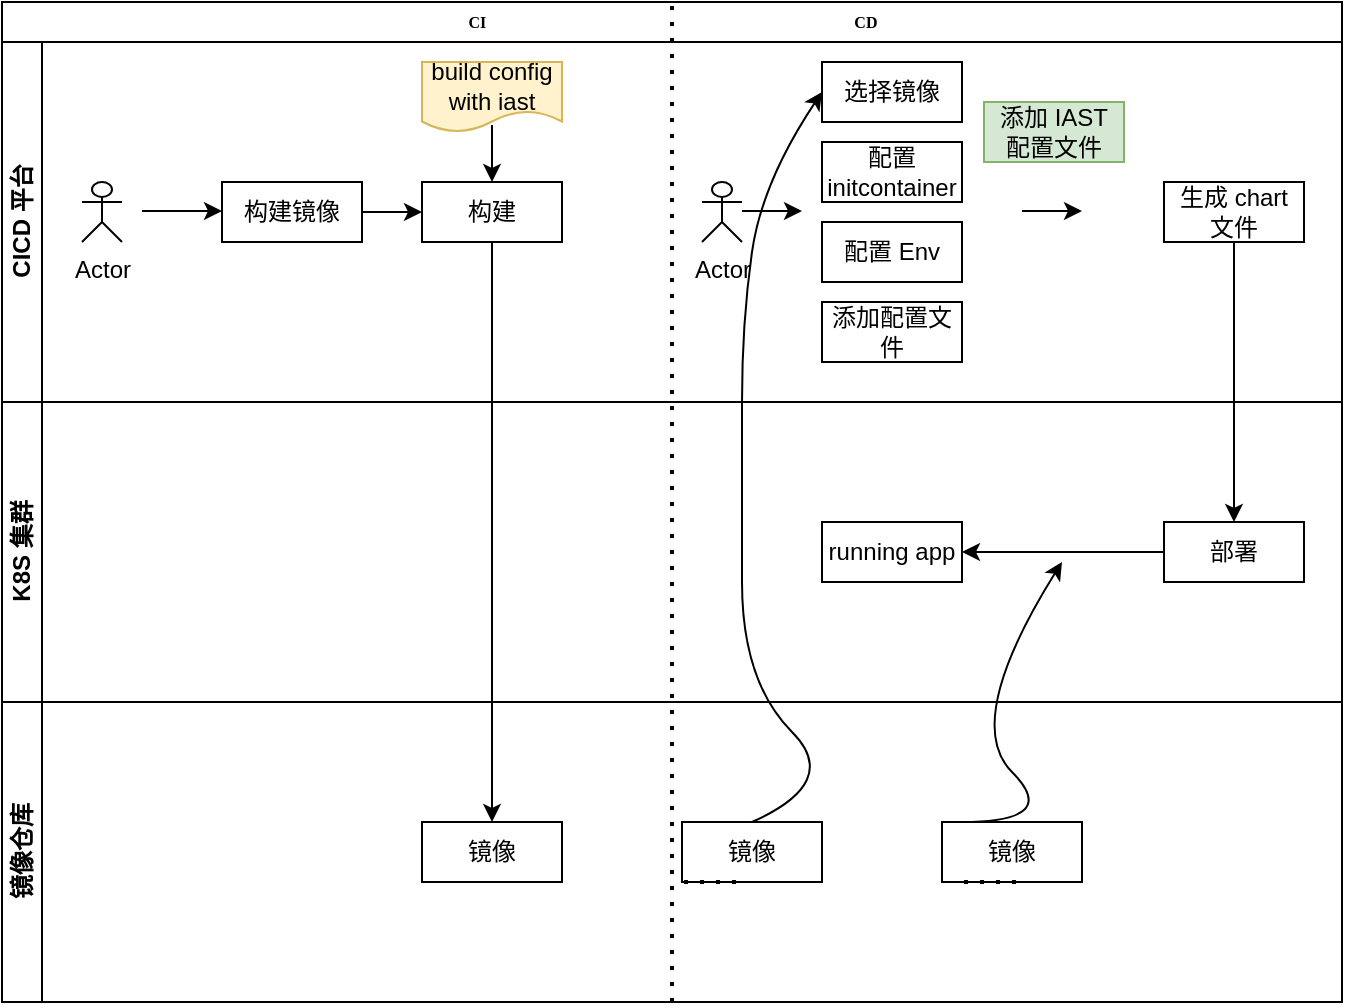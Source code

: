 <mxfile version="20.7.4" type="github">
  <diagram id="GAMs3X45kUPfcZmYCsqm" name="第 1 页">
    <mxGraphModel dx="1434" dy="764" grid="1" gridSize="10" guides="1" tooltips="1" connect="1" arrows="1" fold="1" page="1" pageScale="1" pageWidth="827" pageHeight="1169" math="0" shadow="0">
      <root>
        <mxCell id="0" />
        <mxCell id="1" parent="0" />
        <mxCell id="zKT1cn30GHCkD0KTNlWF-1" value="CI&amp;nbsp; &amp;nbsp; &amp;nbsp; &amp;nbsp; &amp;nbsp; &amp;nbsp; &amp;nbsp; &amp;nbsp; &amp;nbsp; &amp;nbsp; &amp;nbsp; &amp;nbsp; &amp;nbsp; &amp;nbsp; &amp;nbsp; &amp;nbsp; &amp;nbsp; &amp;nbsp; &amp;nbsp; &amp;nbsp; &amp;nbsp; &amp;nbsp; &amp;nbsp; &amp;nbsp; &amp;nbsp; &amp;nbsp; &amp;nbsp; &amp;nbsp; &amp;nbsp; &amp;nbsp; &amp;nbsp; &amp;nbsp; &amp;nbsp; &amp;nbsp; &amp;nbsp; &amp;nbsp; &amp;nbsp; &amp;nbsp; &amp;nbsp; &amp;nbsp; &amp;nbsp; &amp;nbsp; &amp;nbsp; &amp;nbsp; &amp;nbsp; &amp;nbsp; CD" style="swimlane;html=1;childLayout=stackLayout;horizontal=1;startSize=20;horizontalStack=0;rounded=0;shadow=0;labelBackgroundColor=none;strokeWidth=1;fontFamily=Verdana;fontSize=8;align=center;" vertex="1" parent="1">
          <mxGeometry x="79" y="190" width="670" height="500" as="geometry" />
        </mxCell>
        <mxCell id="zKT1cn30GHCkD0KTNlWF-2" value="CICD 平台" style="swimlane;html=1;startSize=20;horizontal=0;" vertex="1" parent="zKT1cn30GHCkD0KTNlWF-1">
          <mxGeometry y="20" width="670" height="180" as="geometry" />
        </mxCell>
        <mxCell id="zKT1cn30GHCkD0KTNlWF-3" value="Actor" style="shape=umlActor;verticalLabelPosition=bottom;verticalAlign=top;html=1;outlineConnect=0;" vertex="1" parent="zKT1cn30GHCkD0KTNlWF-2">
          <mxGeometry x="40" y="70" width="20" height="30" as="geometry" />
        </mxCell>
        <mxCell id="zKT1cn30GHCkD0KTNlWF-4" value="构建镜像" style="rounded=0;whiteSpace=wrap;html=1;" vertex="1" parent="zKT1cn30GHCkD0KTNlWF-2">
          <mxGeometry x="110" y="70" width="70" height="30" as="geometry" />
        </mxCell>
        <mxCell id="zKT1cn30GHCkD0KTNlWF-5" value="" style="endArrow=classic;html=1;rounded=0;" edge="1" parent="zKT1cn30GHCkD0KTNlWF-2">
          <mxGeometry width="50" height="50" relative="1" as="geometry">
            <mxPoint x="70" y="84.5" as="sourcePoint" />
            <mxPoint x="110" y="84.5" as="targetPoint" />
            <Array as="points" />
          </mxGeometry>
        </mxCell>
        <mxCell id="zKT1cn30GHCkD0KTNlWF-6" value="Actor" style="shape=umlActor;verticalLabelPosition=bottom;verticalAlign=top;html=1;outlineConnect=0;" vertex="1" parent="zKT1cn30GHCkD0KTNlWF-2">
          <mxGeometry x="350" y="70" width="20" height="30" as="geometry" />
        </mxCell>
        <mxCell id="zKT1cn30GHCkD0KTNlWF-7" value="build config with iast" style="shape=document;whiteSpace=wrap;html=1;boundedLbl=1;fillColor=#fff2cc;strokeColor=#d6b656;" vertex="1" parent="zKT1cn30GHCkD0KTNlWF-2">
          <mxGeometry x="210" y="10" width="70" height="35" as="geometry" />
        </mxCell>
        <mxCell id="zKT1cn30GHCkD0KTNlWF-8" value="构建" style="rounded=0;whiteSpace=wrap;html=1;" vertex="1" parent="zKT1cn30GHCkD0KTNlWF-2">
          <mxGeometry x="210" y="70" width="70" height="30" as="geometry" />
        </mxCell>
        <mxCell id="zKT1cn30GHCkD0KTNlWF-9" value="" style="endArrow=classic;html=1;rounded=0;exitX=1;exitY=0.5;exitDx=0;exitDy=0;entryX=0;entryY=0.5;entryDx=0;entryDy=0;" edge="1" parent="zKT1cn30GHCkD0KTNlWF-2" source="zKT1cn30GHCkD0KTNlWF-4" target="zKT1cn30GHCkD0KTNlWF-8">
          <mxGeometry width="50" height="50" relative="1" as="geometry">
            <mxPoint x="210" y="130" as="sourcePoint" />
            <mxPoint x="250" y="130" as="targetPoint" />
            <Array as="points" />
          </mxGeometry>
        </mxCell>
        <mxCell id="zKT1cn30GHCkD0KTNlWF-10" value="" style="endArrow=classic;html=1;rounded=0;exitX=0.5;exitY=0.9;exitDx=0;exitDy=0;exitPerimeter=0;entryX=0.5;entryY=0;entryDx=0;entryDy=0;" edge="1" parent="zKT1cn30GHCkD0KTNlWF-2" source="zKT1cn30GHCkD0KTNlWF-7" target="zKT1cn30GHCkD0KTNlWF-8">
          <mxGeometry width="50" height="50" relative="1" as="geometry">
            <mxPoint x="300" y="220" as="sourcePoint" />
            <mxPoint x="340" y="220" as="targetPoint" />
            <Array as="points" />
          </mxGeometry>
        </mxCell>
        <mxCell id="zKT1cn30GHCkD0KTNlWF-11" value="选择镜像" style="rounded=0;whiteSpace=wrap;html=1;" vertex="1" parent="zKT1cn30GHCkD0KTNlWF-2">
          <mxGeometry x="410" y="10" width="70" height="30" as="geometry" />
        </mxCell>
        <mxCell id="zKT1cn30GHCkD0KTNlWF-12" value="配置initcontainer" style="rounded=0;whiteSpace=wrap;html=1;" vertex="1" parent="zKT1cn30GHCkD0KTNlWF-2">
          <mxGeometry x="410" y="50" width="70" height="30" as="geometry" />
        </mxCell>
        <mxCell id="zKT1cn30GHCkD0KTNlWF-13" value="配置 Env" style="rounded=0;whiteSpace=wrap;html=1;" vertex="1" parent="zKT1cn30GHCkD0KTNlWF-2">
          <mxGeometry x="410" y="90" width="70" height="30" as="geometry" />
        </mxCell>
        <mxCell id="zKT1cn30GHCkD0KTNlWF-14" value="添加配置文件" style="rounded=0;whiteSpace=wrap;html=1;" vertex="1" parent="zKT1cn30GHCkD0KTNlWF-2">
          <mxGeometry x="410" y="130" width="70" height="30" as="geometry" />
        </mxCell>
        <mxCell id="zKT1cn30GHCkD0KTNlWF-15" value="" style="endArrow=classic;html=1;rounded=0;" edge="1" parent="zKT1cn30GHCkD0KTNlWF-2">
          <mxGeometry width="50" height="50" relative="1" as="geometry">
            <mxPoint x="370" y="84.5" as="sourcePoint" />
            <mxPoint x="400" y="84.5" as="targetPoint" />
          </mxGeometry>
        </mxCell>
        <mxCell id="zKT1cn30GHCkD0KTNlWF-16" value="" style="endArrow=classic;html=1;rounded=0;" edge="1" parent="zKT1cn30GHCkD0KTNlWF-2">
          <mxGeometry width="50" height="50" relative="1" as="geometry">
            <mxPoint x="510" y="84.5" as="sourcePoint" />
            <mxPoint x="540" y="84.5" as="targetPoint" />
          </mxGeometry>
        </mxCell>
        <mxCell id="zKT1cn30GHCkD0KTNlWF-17" value="生成 chart 文件" style="rounded=0;whiteSpace=wrap;html=1;" vertex="1" parent="zKT1cn30GHCkD0KTNlWF-2">
          <mxGeometry x="581" y="70" width="70" height="30" as="geometry" />
        </mxCell>
        <mxCell id="zKT1cn30GHCkD0KTNlWF-19" value="&lt;span style=&quot;text-align: left;&quot;&gt;添加 IAST 配置文件&lt;/span&gt;" style="rounded=0;whiteSpace=wrap;html=1;fillColor=#d5e8d4;strokeColor=#82b366;" vertex="1" parent="zKT1cn30GHCkD0KTNlWF-2">
          <mxGeometry x="491" y="30" width="70" height="30" as="geometry" />
        </mxCell>
        <mxCell id="zKT1cn30GHCkD0KTNlWF-20" value="K8S 集群" style="swimlane;html=1;startSize=20;horizontal=0;" vertex="1" parent="zKT1cn30GHCkD0KTNlWF-1">
          <mxGeometry y="200" width="670" height="150" as="geometry" />
        </mxCell>
        <mxCell id="zKT1cn30GHCkD0KTNlWF-21" value="" style="endArrow=classic;html=1;rounded=0;exitX=0.5;exitY=1;exitDx=0;exitDy=0;" edge="1" parent="zKT1cn30GHCkD0KTNlWF-20" source="zKT1cn30GHCkD0KTNlWF-8">
          <mxGeometry width="50" height="50" relative="1" as="geometry">
            <mxPoint x="244.5" y="-50" as="sourcePoint" />
            <mxPoint x="245" y="210" as="targetPoint" />
          </mxGeometry>
        </mxCell>
        <mxCell id="zKT1cn30GHCkD0KTNlWF-22" value="部署" style="rounded=0;whiteSpace=wrap;html=1;" vertex="1" parent="zKT1cn30GHCkD0KTNlWF-20">
          <mxGeometry x="581" y="60" width="70" height="30" as="geometry" />
        </mxCell>
        <mxCell id="zKT1cn30GHCkD0KTNlWF-23" value="running app" style="rounded=0;whiteSpace=wrap;html=1;" vertex="1" parent="zKT1cn30GHCkD0KTNlWF-20">
          <mxGeometry x="410" y="60" width="70" height="30" as="geometry" />
        </mxCell>
        <mxCell id="zKT1cn30GHCkD0KTNlWF-24" value="" style="endArrow=classic;html=1;rounded=0;entryX=1;entryY=0.5;entryDx=0;entryDy=0;exitX=0;exitY=0.5;exitDx=0;exitDy=0;" edge="1" parent="zKT1cn30GHCkD0KTNlWF-20" source="zKT1cn30GHCkD0KTNlWF-22" target="zKT1cn30GHCkD0KTNlWF-23">
          <mxGeometry width="50" height="50" relative="1" as="geometry">
            <mxPoint x="551" y="75" as="sourcePoint" />
            <mxPoint x="480" y="230" as="targetPoint" />
          </mxGeometry>
        </mxCell>
        <mxCell id="zKT1cn30GHCkD0KTNlWF-25" value="镜像仓库" style="swimlane;html=1;startSize=20;horizontal=0;" vertex="1" parent="zKT1cn30GHCkD0KTNlWF-1">
          <mxGeometry y="350" width="670" height="150" as="geometry" />
        </mxCell>
        <mxCell id="zKT1cn30GHCkD0KTNlWF-26" value="镜像" style="rounded=0;whiteSpace=wrap;html=1;" vertex="1" parent="zKT1cn30GHCkD0KTNlWF-25">
          <mxGeometry x="210" y="60" width="70" height="30" as="geometry" />
        </mxCell>
        <mxCell id="zKT1cn30GHCkD0KTNlWF-27" value="镜像" style="rounded=0;whiteSpace=wrap;html=1;" vertex="1" parent="zKT1cn30GHCkD0KTNlWF-25">
          <mxGeometry x="340" y="60" width="70" height="30" as="geometry" />
        </mxCell>
        <mxCell id="zKT1cn30GHCkD0KTNlWF-28" value="镜像" style="rounded=0;whiteSpace=wrap;html=1;" vertex="1" parent="zKT1cn30GHCkD0KTNlWF-25">
          <mxGeometry x="470" y="60" width="70" height="30" as="geometry" />
        </mxCell>
        <mxCell id="zKT1cn30GHCkD0KTNlWF-29" value="" style="curved=1;endArrow=classic;html=1;" edge="1" parent="zKT1cn30GHCkD0KTNlWF-25">
          <mxGeometry width="50" height="50" relative="1" as="geometry">
            <mxPoint x="480" y="60" as="sourcePoint" />
            <mxPoint x="530" y="-70" as="targetPoint" />
            <Array as="points">
              <mxPoint x="530" y="60" />
              <mxPoint x="480" y="10" />
            </Array>
          </mxGeometry>
        </mxCell>
        <mxCell id="zKT1cn30GHCkD0KTNlWF-30" value="" style="endArrow=classic;html=1;rounded=0;exitX=0.5;exitY=1;exitDx=0;exitDy=0;" edge="1" parent="zKT1cn30GHCkD0KTNlWF-1" source="zKT1cn30GHCkD0KTNlWF-17">
          <mxGeometry width="50" height="50" relative="1" as="geometry">
            <mxPoint x="430" y="330" as="sourcePoint" />
            <mxPoint x="616" y="260" as="targetPoint" />
          </mxGeometry>
        </mxCell>
        <mxCell id="zKT1cn30GHCkD0KTNlWF-31" value="" style="curved=1;endArrow=classic;html=1;exitX=0.5;exitY=0;exitDx=0;exitDy=0;entryX=0;entryY=0.5;entryDx=0;entryDy=0;" edge="1" parent="zKT1cn30GHCkD0KTNlWF-1" source="zKT1cn30GHCkD0KTNlWF-27" target="zKT1cn30GHCkD0KTNlWF-11">
          <mxGeometry width="50" height="50" relative="1" as="geometry">
            <mxPoint x="370" y="390" as="sourcePoint" />
            <mxPoint x="400" y="40" as="targetPoint" />
            <Array as="points">
              <mxPoint x="420" y="390" />
              <mxPoint x="370" y="340" />
              <mxPoint x="370" y="240" />
              <mxPoint x="370" y="160" />
              <mxPoint x="380" y="90" />
            </Array>
          </mxGeometry>
        </mxCell>
        <mxCell id="zKT1cn30GHCkD0KTNlWF-32" value="" style="endArrow=none;dashed=1;html=1;dashPattern=1 3;strokeWidth=2;entryX=0.5;entryY=0;entryDx=0;entryDy=0;exitX=0.5;exitY=1;exitDx=0;exitDy=0;" edge="1" parent="zKT1cn30GHCkD0KTNlWF-1" source="zKT1cn30GHCkD0KTNlWF-25" target="zKT1cn30GHCkD0KTNlWF-1">
          <mxGeometry width="50" height="50" relative="1" as="geometry">
            <mxPoint x="430" y="380" as="sourcePoint" />
            <mxPoint x="480" y="330" as="targetPoint" />
          </mxGeometry>
        </mxCell>
        <mxCell id="zKT1cn30GHCkD0KTNlWF-33" value="" style="endArrow=none;dashed=1;html=1;dashPattern=1 3;strokeWidth=2;rounded=0;" edge="1" parent="1">
          <mxGeometry width="50" height="50" relative="1" as="geometry">
            <mxPoint x="420" y="630" as="sourcePoint" />
            <mxPoint x="450" y="630" as="targetPoint" />
          </mxGeometry>
        </mxCell>
        <mxCell id="zKT1cn30GHCkD0KTNlWF-34" value="" style="endArrow=none;dashed=1;html=1;dashPattern=1 3;strokeWidth=2;rounded=0;" edge="1" parent="1">
          <mxGeometry width="50" height="50" relative="1" as="geometry">
            <mxPoint x="560" y="630" as="sourcePoint" />
            <mxPoint x="590" y="630" as="targetPoint" />
          </mxGeometry>
        </mxCell>
      </root>
    </mxGraphModel>
  </diagram>
</mxfile>
